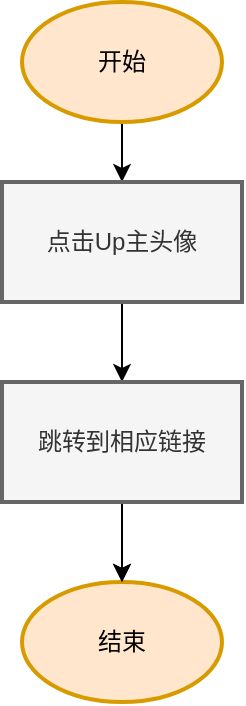 <mxfile version="26.2.4">
  <diagram id="C5RBs43oDa-KdzZeNtuy" name="Page-1">
    <mxGraphModel dx="1207" dy="807" grid="1" gridSize="10" guides="1" tooltips="1" connect="1" arrows="1" fold="1" page="1" pageScale="1" pageWidth="827" pageHeight="1169" math="0" shadow="0">
      <root>
        <mxCell id="WIyWlLk6GJQsqaUBKTNV-0" />
        <mxCell id="WIyWlLk6GJQsqaUBKTNV-1" parent="WIyWlLk6GJQsqaUBKTNV-0" />
        <mxCell id="ZSP-kgqLuKVJqSEmtK0Q-4" value="" style="edgeStyle=orthogonalEdgeStyle;rounded=0;orthogonalLoop=1;jettySize=auto;html=1;" edge="1" parent="WIyWlLk6GJQsqaUBKTNV-1" source="ZSP-kgqLuKVJqSEmtK0Q-0" target="ZSP-kgqLuKVJqSEmtK0Q-3">
          <mxGeometry relative="1" as="geometry" />
        </mxCell>
        <mxCell id="ZSP-kgqLuKVJqSEmtK0Q-0" value="开始" style="strokeWidth=2;html=1;shape=mxgraph.flowchart.start_1;whiteSpace=wrap;fillColor=#ffe6cc;strokeColor=#d79b00;" vertex="1" parent="WIyWlLk6GJQsqaUBKTNV-1">
          <mxGeometry x="364" y="100" width="100" height="60" as="geometry" />
        </mxCell>
        <mxCell id="ZSP-kgqLuKVJqSEmtK0Q-1" value="结束" style="strokeWidth=2;html=1;shape=mxgraph.flowchart.start_1;whiteSpace=wrap;fillColor=#ffe6cc;strokeColor=#d79b00;" vertex="1" parent="WIyWlLk6GJQsqaUBKTNV-1">
          <mxGeometry x="364" y="390" width="100" height="60" as="geometry" />
        </mxCell>
        <mxCell id="ZSP-kgqLuKVJqSEmtK0Q-7" value="" style="edgeStyle=orthogonalEdgeStyle;rounded=0;orthogonalLoop=1;jettySize=auto;html=1;" edge="1" parent="WIyWlLk6GJQsqaUBKTNV-1" source="ZSP-kgqLuKVJqSEmtK0Q-3" target="ZSP-kgqLuKVJqSEmtK0Q-6">
          <mxGeometry relative="1" as="geometry" />
        </mxCell>
        <mxCell id="ZSP-kgqLuKVJqSEmtK0Q-3" value="点击Up主头像" style="whiteSpace=wrap;html=1;strokeWidth=2;fillColor=#f5f5f5;fontColor=#333333;strokeColor=#666666;" vertex="1" parent="WIyWlLk6GJQsqaUBKTNV-1">
          <mxGeometry x="354" y="190" width="120" height="60" as="geometry" />
        </mxCell>
        <mxCell id="ZSP-kgqLuKVJqSEmtK0Q-8" value="" style="edgeStyle=orthogonalEdgeStyle;rounded=0;orthogonalLoop=1;jettySize=auto;html=1;" edge="1" parent="WIyWlLk6GJQsqaUBKTNV-1" source="ZSP-kgqLuKVJqSEmtK0Q-6" target="ZSP-kgqLuKVJqSEmtK0Q-1">
          <mxGeometry relative="1" as="geometry" />
        </mxCell>
        <mxCell id="ZSP-kgqLuKVJqSEmtK0Q-9" value="" style="edgeStyle=orthogonalEdgeStyle;rounded=0;orthogonalLoop=1;jettySize=auto;html=1;" edge="1" parent="WIyWlLk6GJQsqaUBKTNV-1" source="ZSP-kgqLuKVJqSEmtK0Q-6" target="ZSP-kgqLuKVJqSEmtK0Q-1">
          <mxGeometry relative="1" as="geometry" />
        </mxCell>
        <mxCell id="ZSP-kgqLuKVJqSEmtK0Q-6" value="跳转到相应链接" style="rounded=0;whiteSpace=wrap;html=1;strokeWidth=2;fillColor=#f5f5f5;fontColor=#333333;strokeColor=#666666;" vertex="1" parent="WIyWlLk6GJQsqaUBKTNV-1">
          <mxGeometry x="354" y="290" width="120" height="60" as="geometry" />
        </mxCell>
      </root>
    </mxGraphModel>
  </diagram>
</mxfile>

